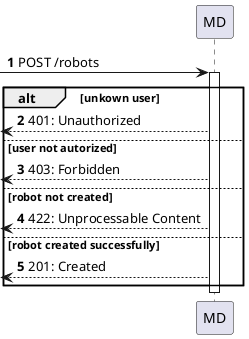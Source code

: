 @startuml
autonumber

participant "MD" as mdr

[-> mdr: POST /robots

activate mdr
    alt unkown user
        [<-- mdr : 401: Unauthorized
    else user not autorized
        [<-- mdr : 403: Forbidden
    else robot not created
        [<-- mdr : 422: Unprocessable Content
    else robot created successfully
        [<-- mdr : 201: Created
    end
deactivate mdr

@enduml
